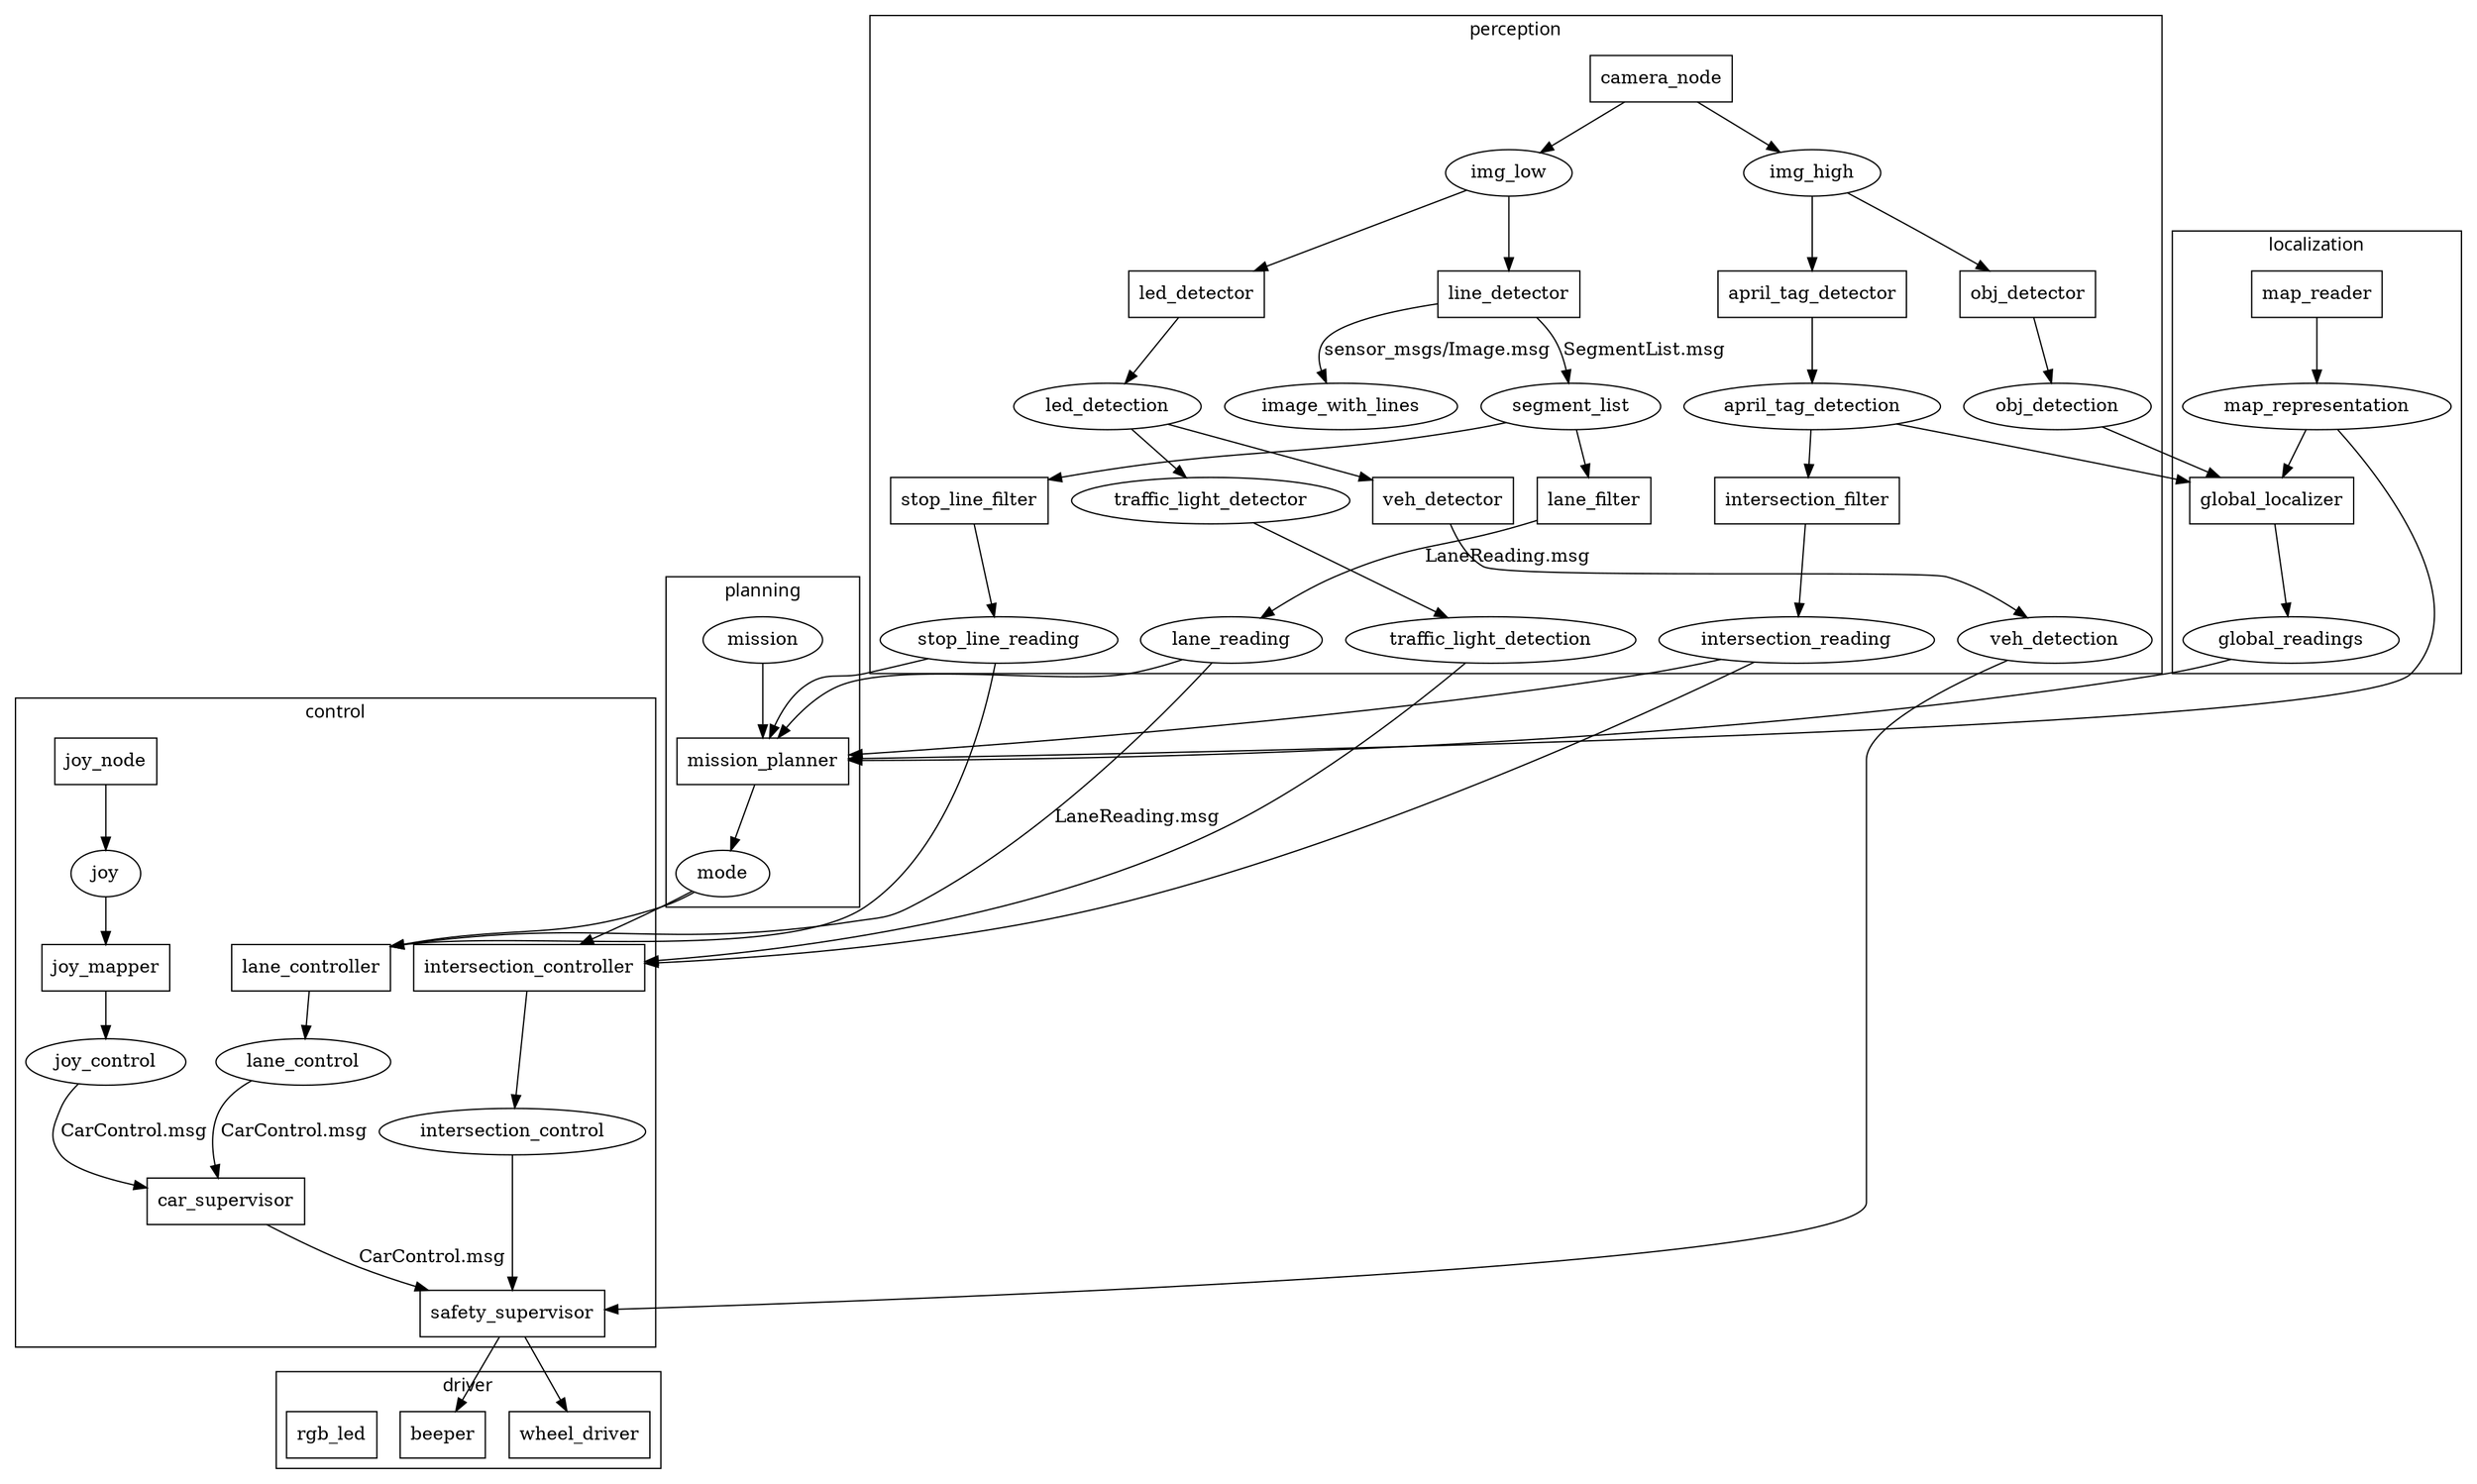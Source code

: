 digraph D {
	fontname="sans";


	//subgraph cluster_legend{
	//	label="legend"
	//	// ROS Topics
	//	topic_name;
	//	// ROS Nodes
	//	node [shape=box]
	//	node_name;
	//	// Connection
	//	node_name -> topic_name [label="publish"];
	//	topic_name -> node_name [label="subscribe"];
	//}

	// Nodes
	
	node [shape=box];
	lane_filter; //tells you y and phi
	line_detector;
	april_tag_detector;
	intersection_filter;
	global_localizer;
	stop_line_filter;
	camera_node;
	led_detector;
	obj_detector;
	map_reader;
	lane_controller;
	car_supervisor;
	joy_node;
	joy_mapper;
	beeper;
	intersection_controller;
	safety_supervisor;
	wheel_driver;
	mission_planner;
	rgb_led;
	veh_detector;
	//{rank=max; wheel_driver;beeper;rgb_led}
	//{rank=min; map_reader;joy_node;camera_node}

	// Topics
	node [shape=ellipse];
	//{rank=same; mission; joy; map_representation;}
	map_representation;
	img_low;
	img_high;
	segment_list;
	image_with_lines;
	lane_reading; //LaneReading: y, phi, sigma_y, sigma_phi, status
	april_tag_detection;
	led_detection;
	veh_detection;
	traffic_light_detection;
	intersection_reading;
	obj_detection;
	global_readings;
	stop_line_reading;
	mode;
	mission;
	lane_control;
	joy_control;
	intersection_control;

	subgraph cluster_perception{
		label="perception"
		// Nodes
		camera_node;
		obj_detector;
		line_detector;
		lane_filter;
		april_tag_detector;
		april_tag_detection;
		led_detector;
		veh_detector;
		stop_line_filter;
		traffic_light_detector;
		intersection_filter;
		// Topics
		segment_list;
		img_low;
		img_high;
		april_tag_detection;
		lane_reading;
		image_with_lines;
		obj_detection;
		led_detection;
		veh_detection;
		stop_line_reading;
		traffic_light_detection;
		intersection_reading;
	}

	subgraph cluster_control{
		label="control"
		// Nodes
		joy_node;
		joy_mapper;
		lane_controller;
		intersection_controller;
		car_supervisor;
		safety_supervisor;
		// Topics
		joy_control;
		joy;
		lane_control;
		intersection_control;
		{rank=same; intersection_controller;lane_controller;}
	}

	subgraph cluster_localization{
		label="localization"
		// Nodes
		map_reader;
		global_localizer;

		// Topics
		map_representation;
		global_readings;
	}

	subgraph cluster_planning{
		label="planning"
		// Nodes
		mission_planner;
		// Topics
		mission;
		mode;
	}

	subgraph cluster_driver{
		label="driver"
		// Nodes
		wheel_driver;
		beeper;
		rgb_led;
	}


	// Connections
	camera_node->img_high;
	camera_node->img_low;		

	img_low->line_detector;
	img_low->led_detector;
	
	img_high->april_tag_detector;
	img_high->obj_detector;

	led_detector->led_detection;
	led_detection->veh_detector;
	led_detection->traffic_light_detector;
	
	veh_detector->veh_detection;
	traffic_light_detector->traffic_light_detection;
	
	intersection_filter->intersection_reading;
	
	line_detector->segment_list [label="SegmentList.msg"];
	line_detector->image_with_lines [label="sensor_msgs/Image.msg"]
	segment_list->stop_line_filter;
	segment_list->lane_filter;
	lane_filter->lane_reading [label="LaneReading.msg"];
	lane_reading->lane_controller [label="LaneReading.msg"];
	lane_reading->mission_planner;

	stop_line_filter->stop_line_reading;
	stop_line_reading->lane_controller;
	stop_line_reading->mission_planner;
	
	obj_detector->obj_detection;
	obj_detection->global_localizer;
	april_tag_detector->april_tag_detection;
	april_tag_detection->intersection_filter;
	april_tag_detection->global_localizer;
	global_localizer->global_readings;
	
	map_reader -> map_representation;
	map_representation->global_localizer;
	map_representation->mission_planner;
	
	joy_node->joy->joy_mapper->joy_control;
	joy_control-> car_supervisor [label="CarControl.msg"];
	lane_controller->lane_control;
	lane_control-> car_supervisor [label="CarControl.msg"];
	car_supervisor->safety_supervisor [label="CarControl.msg"];
	safety_supervisor->wheel_driver;
	safety_supervisor->beeper;
	
	intersection_reading->intersection_controller;
	intersection_reading->mission_planner;
	traffic_light_detection->intersection_controller;
	mode->intersection_controller;
	mode->lane_controller;

	veh_detection->safety_supervisor;
	intersection_controller->intersection_control;
	intersection_control->safety_supervisor;
	global_readings->mission_planner;
	mission_planner->mode;
	mission->mission_planner;

	//TODO annotate msg type.
}